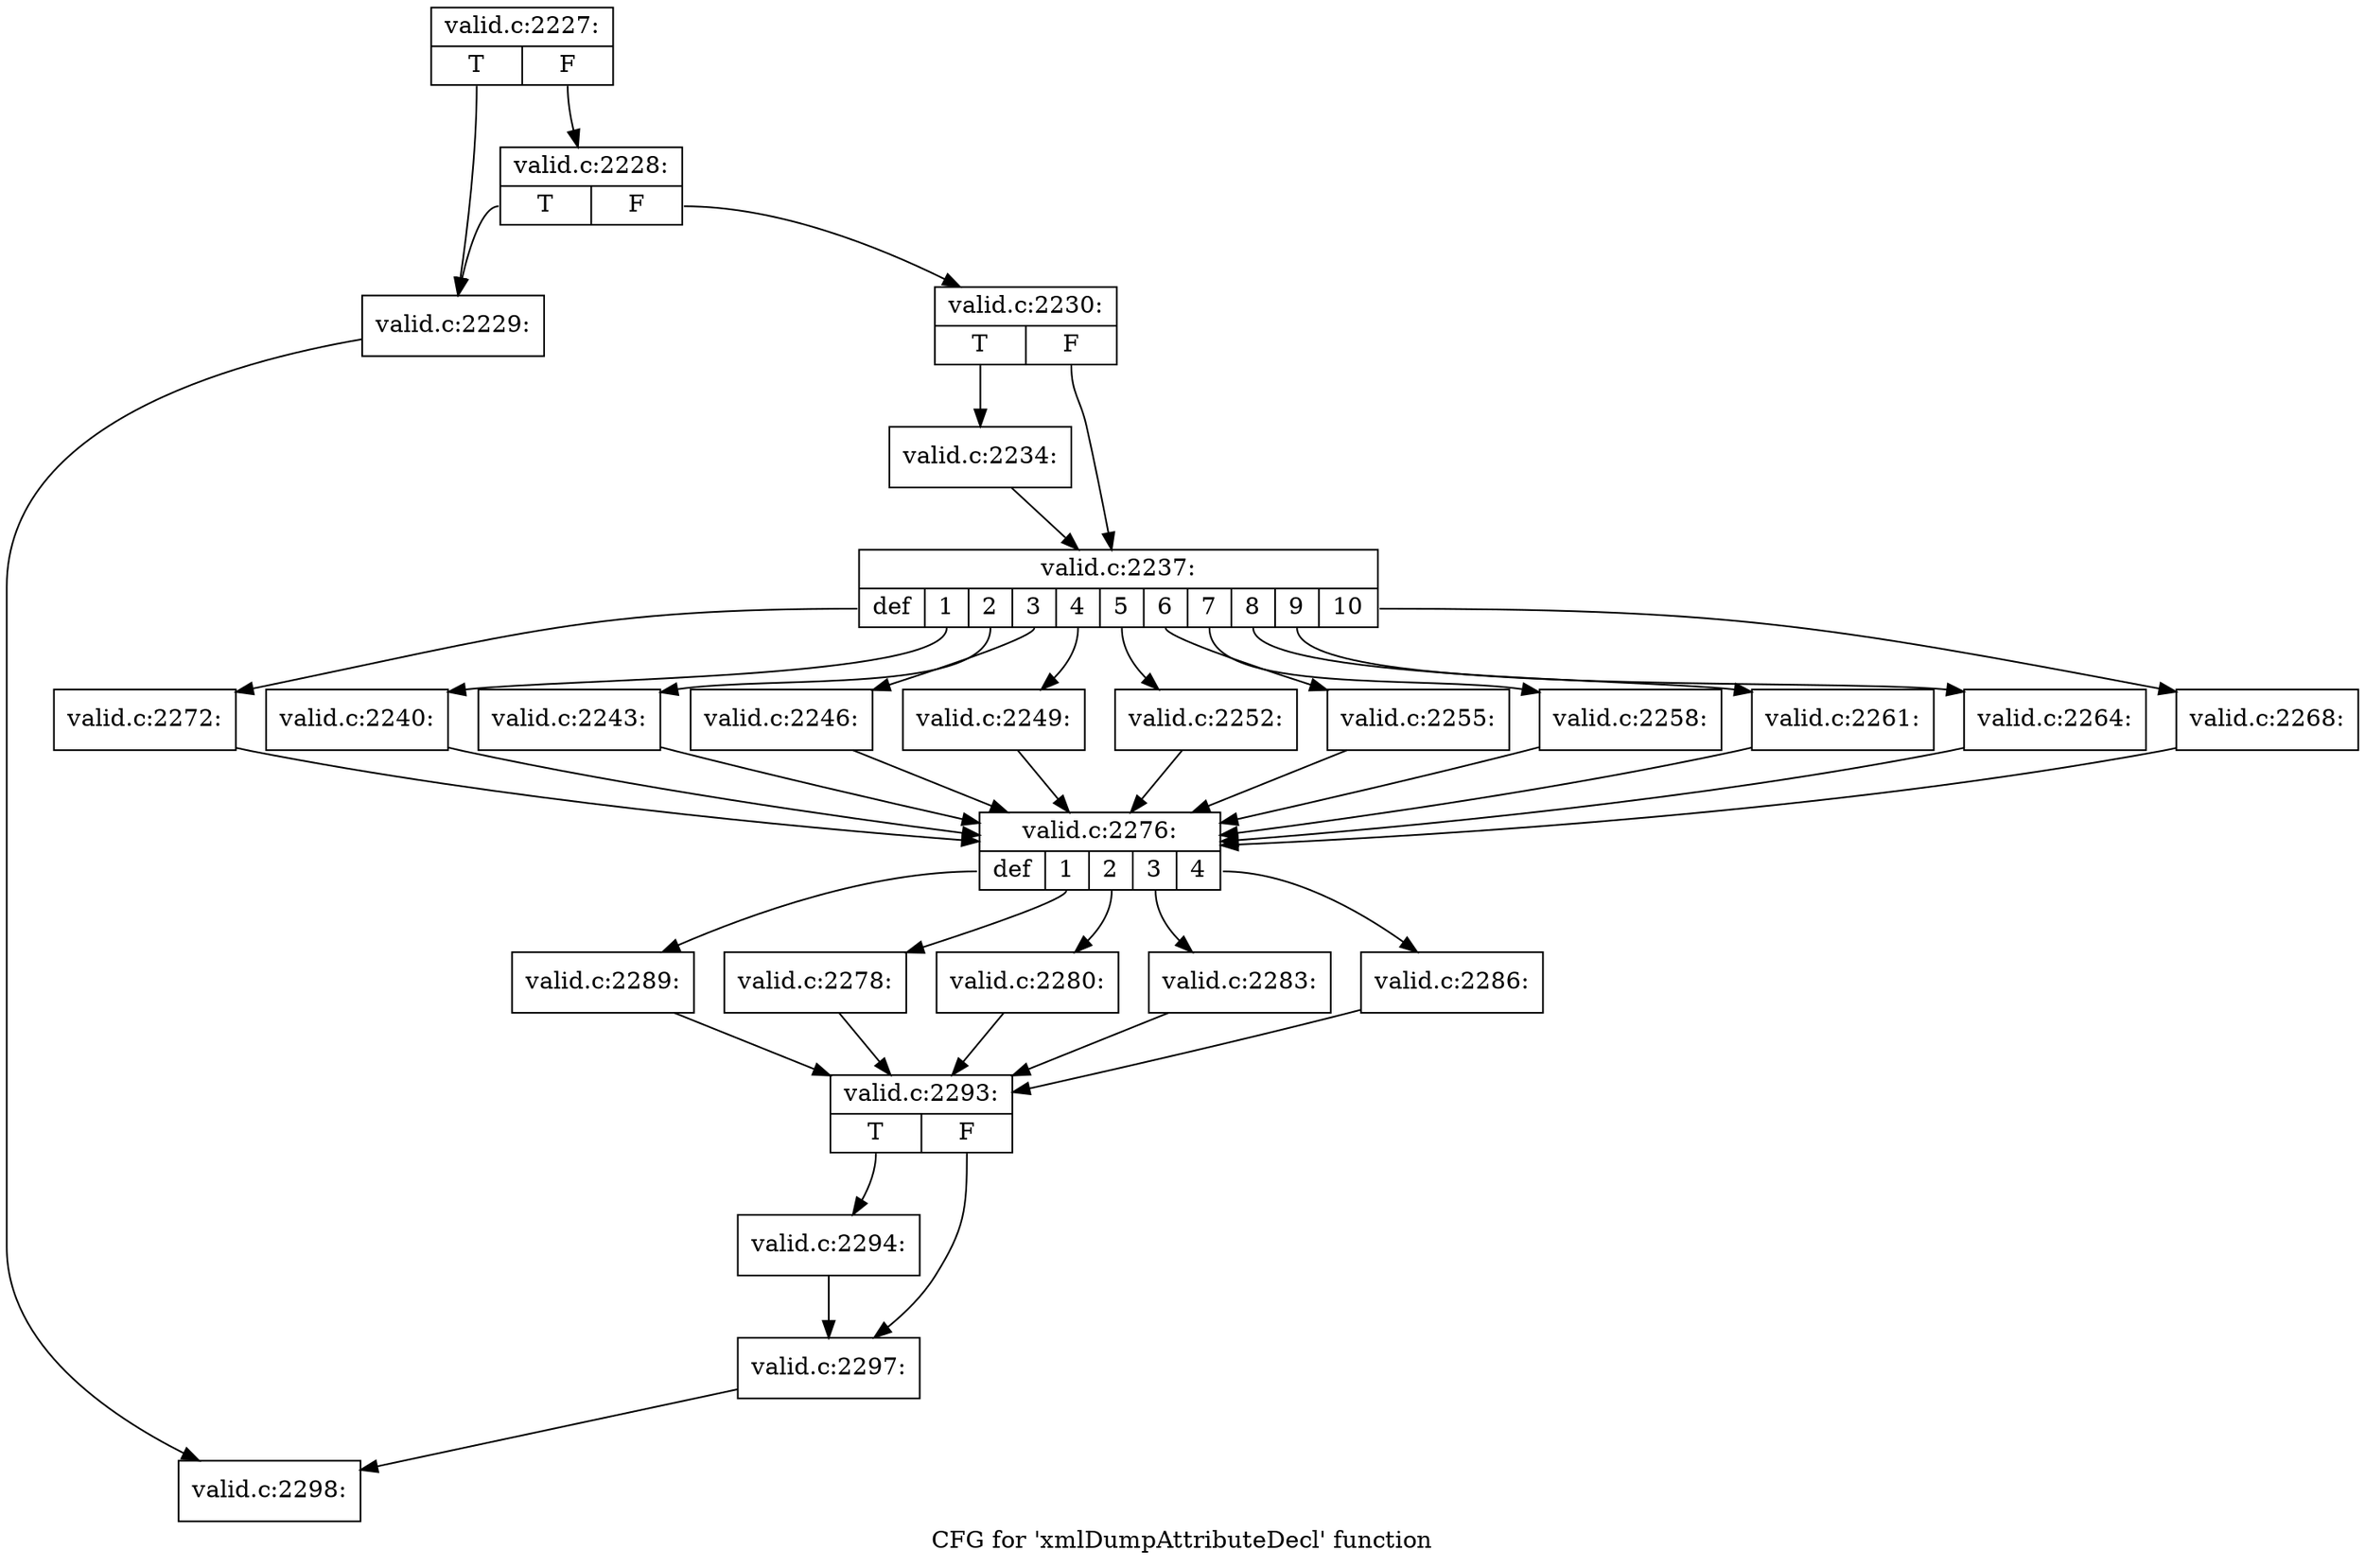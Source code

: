 digraph "CFG for 'xmlDumpAttributeDecl' function" {
	label="CFG for 'xmlDumpAttributeDecl' function";

	Node0x55fa50cde1c0 [shape=record,label="{valid.c:2227:|{<s0>T|<s1>F}}"];
	Node0x55fa50cde1c0:s0 -> Node0x55fa50ce10b0;
	Node0x55fa50cde1c0:s1 -> Node0x55fa50cde0b0;
	Node0x55fa50cde0b0 [shape=record,label="{valid.c:2228:|{<s0>T|<s1>F}}"];
	Node0x55fa50cde0b0:s0 -> Node0x55fa50ce10b0;
	Node0x55fa50cde0b0:s1 -> Node0x55fa50ce1250;
	Node0x55fa50ce10b0 [shape=record,label="{valid.c:2229:}"];
	Node0x55fa50ce10b0 -> Node0x55fa50ce12c0;
	Node0x55fa50ce1250 [shape=record,label="{valid.c:2230:|{<s0>T|<s1>F}}"];
	Node0x55fa50ce1250:s0 -> Node0x55fa50ce6fb0;
	Node0x55fa50ce1250:s1 -> Node0x55fa50ce7000;
	Node0x55fa50ce6fb0 [shape=record,label="{valid.c:2234:}"];
	Node0x55fa50ce6fb0 -> Node0x55fa50ce7000;
	Node0x55fa50ce7000 [shape=record,label="{valid.c:2237:|{<s0>def|<s1>1|<s2>2|<s3>3|<s4>4|<s5>5|<s6>6|<s7>7|<s8>8|<s9>9|<s10>10}}"];
	Node0x55fa50ce7000:s0 -> Node0x55fa50ce7d10;
	Node0x55fa50ce7000:s1 -> Node0x55fa50ce8050;
	Node0x55fa50ce7000:s2 -> Node0x55fa50ce8400;
	Node0x55fa50ce7000:s3 -> Node0x55fa50ce87b0;
	Node0x55fa50ce7000:s4 -> Node0x55fa50ce8b60;
	Node0x55fa50ce7000:s5 -> Node0x55fa50ce8f40;
	Node0x55fa50ce7000:s6 -> Node0x55fa50ce9320;
	Node0x55fa50ce7000:s7 -> Node0x55fa50ce9700;
	Node0x55fa50ce7000:s8 -> Node0x55fa50ce9ae0;
	Node0x55fa50ce7000:s9 -> Node0x55fa50ce9ec0;
	Node0x55fa50ce7000:s10 -> Node0x55fa50ceac10;
	Node0x55fa50ce8050 [shape=record,label="{valid.c:2240:}"];
	Node0x55fa50ce8050 -> Node0x55fa50ce7b00;
	Node0x55fa50ce8400 [shape=record,label="{valid.c:2243:}"];
	Node0x55fa50ce8400 -> Node0x55fa50ce7b00;
	Node0x55fa50ce87b0 [shape=record,label="{valid.c:2246:}"];
	Node0x55fa50ce87b0 -> Node0x55fa50ce7b00;
	Node0x55fa50ce8b60 [shape=record,label="{valid.c:2249:}"];
	Node0x55fa50ce8b60 -> Node0x55fa50ce7b00;
	Node0x55fa50ce8f40 [shape=record,label="{valid.c:2252:}"];
	Node0x55fa50ce8f40 -> Node0x55fa50ce7b00;
	Node0x55fa50ce9320 [shape=record,label="{valid.c:2255:}"];
	Node0x55fa50ce9320 -> Node0x55fa50ce7b00;
	Node0x55fa50ce9700 [shape=record,label="{valid.c:2258:}"];
	Node0x55fa50ce9700 -> Node0x55fa50ce7b00;
	Node0x55fa50ce9ae0 [shape=record,label="{valid.c:2261:}"];
	Node0x55fa50ce9ae0 -> Node0x55fa50ce7b00;
	Node0x55fa50ce9ec0 [shape=record,label="{valid.c:2264:}"];
	Node0x55fa50ce9ec0 -> Node0x55fa50ce7b00;
	Node0x55fa50ceac10 [shape=record,label="{valid.c:2268:}"];
	Node0x55fa50ceac10 -> Node0x55fa50ce7b00;
	Node0x55fa50ce7d10 [shape=record,label="{valid.c:2272:}"];
	Node0x55fa50ce7d10 -> Node0x55fa50ce7b00;
	Node0x55fa50ce7b00 [shape=record,label="{valid.c:2276:|{<s0>def|<s1>1|<s2>2|<s3>3|<s4>4}}"];
	Node0x55fa50ce7b00:s0 -> Node0x55fa50ceb760;
	Node0x55fa50ce7b00:s1 -> Node0x55fa50cebaa0;
	Node0x55fa50ce7b00:s2 -> Node0x55fa50cebb80;
	Node0x55fa50ce7b00:s3 -> Node0x55fa50cebf60;
	Node0x55fa50ce7b00:s4 -> Node0x55fa50ce1720;
	Node0x55fa50cebaa0 [shape=record,label="{valid.c:2278:}"];
	Node0x55fa50cebaa0 -> Node0x55fa50ceb550;
	Node0x55fa50cebb80 [shape=record,label="{valid.c:2280:}"];
	Node0x55fa50cebb80 -> Node0x55fa50ceb550;
	Node0x55fa50cebf60 [shape=record,label="{valid.c:2283:}"];
	Node0x55fa50cebf60 -> Node0x55fa50ceb550;
	Node0x55fa50ce1720 [shape=record,label="{valid.c:2286:}"];
	Node0x55fa50ce1720 -> Node0x55fa50ceb550;
	Node0x55fa50ceb760 [shape=record,label="{valid.c:2289:}"];
	Node0x55fa50ceb760 -> Node0x55fa50ceb550;
	Node0x55fa50ceb550 [shape=record,label="{valid.c:2293:|{<s0>T|<s1>F}}"];
	Node0x55fa50ceb550:s0 -> Node0x55fa50c75b30;
	Node0x55fa50ceb550:s1 -> Node0x55fa50c75b80;
	Node0x55fa50c75b30 [shape=record,label="{valid.c:2294:}"];
	Node0x55fa50c75b30 -> Node0x55fa50c75b80;
	Node0x55fa50c75b80 [shape=record,label="{valid.c:2297:}"];
	Node0x55fa50c75b80 -> Node0x55fa50ce12c0;
	Node0x55fa50ce12c0 [shape=record,label="{valid.c:2298:}"];
}
